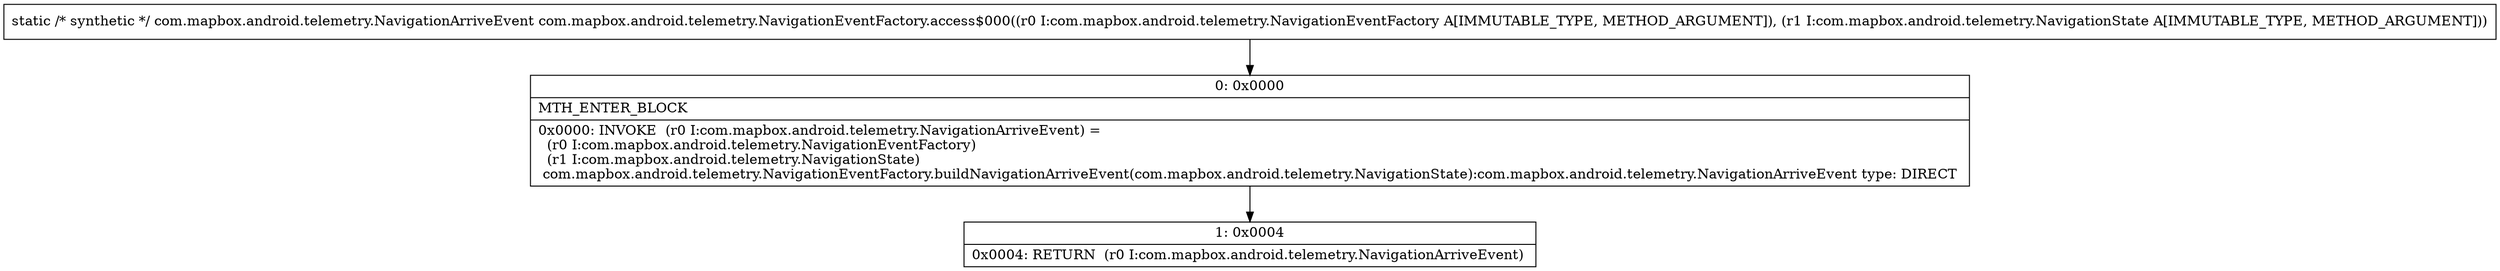 digraph "CFG forcom.mapbox.android.telemetry.NavigationEventFactory.access$000(Lcom\/mapbox\/android\/telemetry\/NavigationEventFactory;Lcom\/mapbox\/android\/telemetry\/NavigationState;)Lcom\/mapbox\/android\/telemetry\/NavigationArriveEvent;" {
Node_0 [shape=record,label="{0\:\ 0x0000|MTH_ENTER_BLOCK\l|0x0000: INVOKE  (r0 I:com.mapbox.android.telemetry.NavigationArriveEvent) = \l  (r0 I:com.mapbox.android.telemetry.NavigationEventFactory)\l  (r1 I:com.mapbox.android.telemetry.NavigationState)\l com.mapbox.android.telemetry.NavigationEventFactory.buildNavigationArriveEvent(com.mapbox.android.telemetry.NavigationState):com.mapbox.android.telemetry.NavigationArriveEvent type: DIRECT \l}"];
Node_1 [shape=record,label="{1\:\ 0x0004|0x0004: RETURN  (r0 I:com.mapbox.android.telemetry.NavigationArriveEvent) \l}"];
MethodNode[shape=record,label="{static \/* synthetic *\/ com.mapbox.android.telemetry.NavigationArriveEvent com.mapbox.android.telemetry.NavigationEventFactory.access$000((r0 I:com.mapbox.android.telemetry.NavigationEventFactory A[IMMUTABLE_TYPE, METHOD_ARGUMENT]), (r1 I:com.mapbox.android.telemetry.NavigationState A[IMMUTABLE_TYPE, METHOD_ARGUMENT])) }"];
MethodNode -> Node_0;
Node_0 -> Node_1;
}

